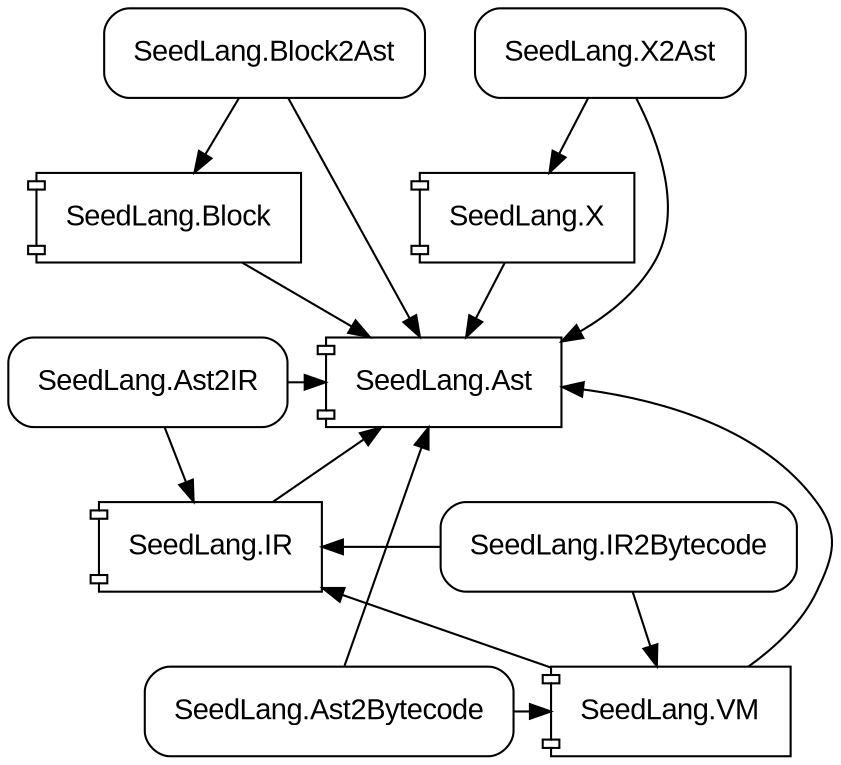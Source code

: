 // Copyright 2021 The Aha001 Team.
//
// Licensed under the Apache License, Version 2.0 (the "License");
// you may not use this file except in compliance with the License.
// You may obtain a copy of the License at
//
//     http://www.apache.org/licenses/LICENSE-2.0
//
// Unless required by applicable law or agreed to in writing, software
// distributed under the License is distributed on an "AS IS" BASIS,
// WITHOUT WARRANTIES OR CONDITIONS OF ANY KIND, either express or implied.
// See the License for the specific language governing permissions and
// limitations under the License.

strict digraph SeedLang {
    node [ 
        fontname = "Arial"
        margin = 0.2
        shape = component
    ]

    Block [ label = "SeedLang.Block" ]
    X [ label = "SeedLang.X" ]
    Ast [ label = "SeedLang.Ast" ]
    IR [ label = "SeedLang.IR" ]
    VM [ label = "SeedLang.VM" ]

    Block2Ast [
        label = "SeedLang.Block2Ast"
        shape = box
        style = rounded
    ]

    X2Ast [
        label = "SeedLang.X2Ast" 
        shape = box
        style = rounded
    ]

    Ast2IR [
        label = "SeedLang.Ast2IR"
        shape = box
        style = rounded
    ]

    Ast2Bytecode [
        label = "SeedLang.Ast2Bytecode" 
        shape = box
        style = rounded
    ]

    IR2Bytecode [ 
        label = "SeedLang.IR2Bytecode" 
        shape = box
        style = rounded
    ]

    { Block X } -> Ast
    Ast -> { IR VM } [ dir = back ]
    IR -> VM [ dir = back ]

    Block2Ast -> { Ast Block }
    X2Ast -> { Ast X }
    Ast2IR -> { Ast IR }
    Ast2Bytecode -> { Ast VM }
    IR2Bytecode -> { IR VM } 

    { rank=same Ast Ast2IR }
    { rank=same IR IR2Bytecode }
    { rank=same VM Ast2Bytecode }
}
